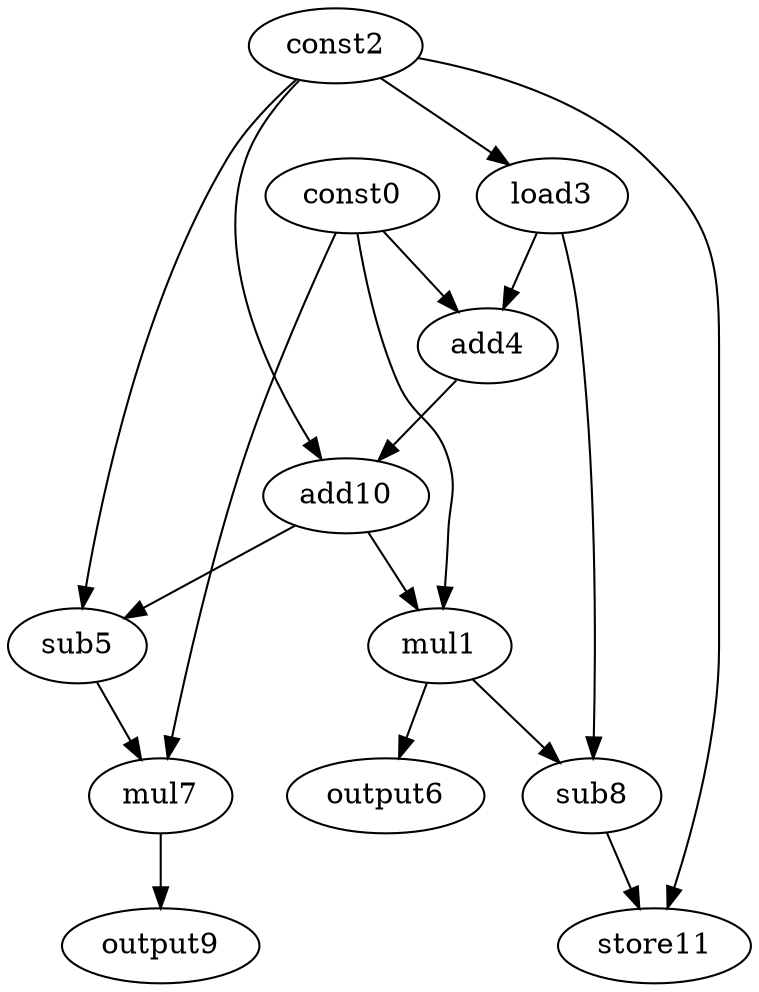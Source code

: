 digraph G { 
const0[opcode=const]; 
mul1[opcode=mul]; 
const2[opcode=const]; 
load3[opcode=load]; 
add4[opcode=add]; 
sub5[opcode=sub]; 
output6[opcode=output]; 
mul7[opcode=mul]; 
sub8[opcode=sub]; 
output9[opcode=output]; 
add10[opcode=add]; 
store11[opcode=store]; 
const2->load3[operand=0];
const0->add4[operand=0];
load3->add4[operand=1];
const2->add10[operand=0];
add4->add10[operand=1];
const0->mul1[operand=0];
add10->mul1[operand=1];
add10->sub5[operand=0];
const2->sub5[operand=1];
mul1->output6[operand=0];
const0->mul7[operand=0];
sub5->mul7[operand=1];
mul1->sub8[operand=0];
load3->sub8[operand=1];
mul7->output9[operand=0];
sub8->store11[operand=0];
const2->store11[operand=1];
}
